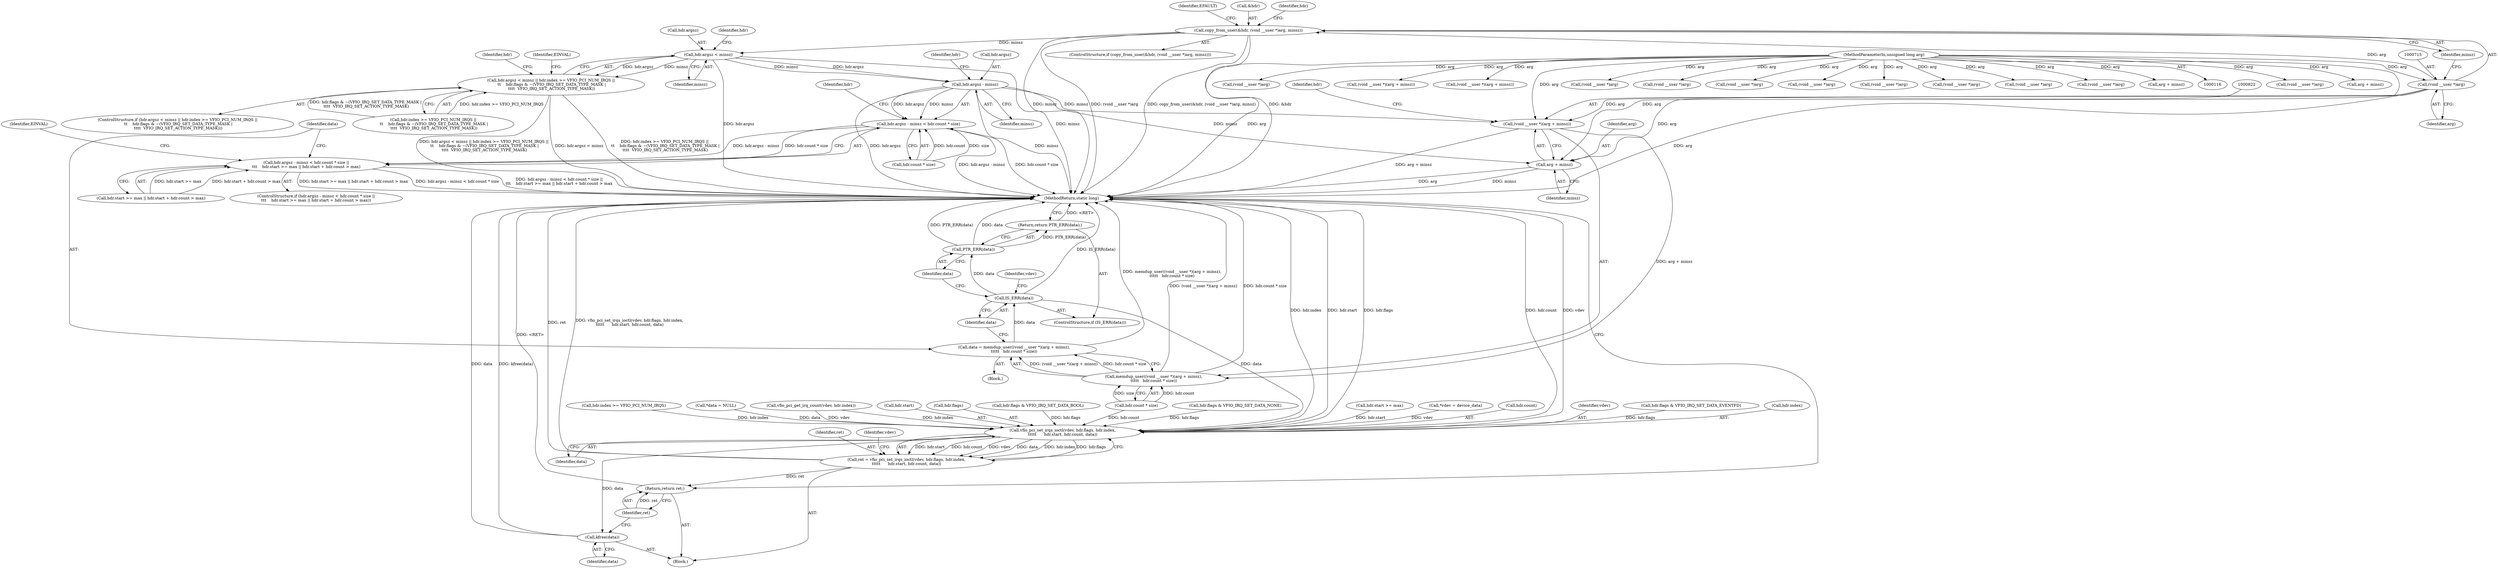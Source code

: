 digraph "0_linux_05692d7005a364add85c6e25a6c4447ce08f913a@API" {
"1000711" [label="(Call,copy_from_user(&hdr, (void __user *)arg, minsz))"];
"1000714" [label="(Call,(void __user *)arg)"];
"1000119" [label="(MethodParameterIn,unsigned long arg)"];
"1000723" [label="(Call,hdr.argsz < minsz)"];
"1000722" [label="(Call,hdr.argsz < minsz || hdr.index >= VFIO_PCI_NUM_IRQS ||\n \t\t    hdr.flags & ~(VFIO_IRQ_SET_DATA_TYPE_MASK |\n \t\t\t\t  VFIO_IRQ_SET_ACTION_TYPE_MASK))"];
"1000790" [label="(Call,hdr.argsz - minsz)"];
"1000789" [label="(Call,hdr.argsz - minsz < hdr.count * size)"];
"1000788" [label="(Call,hdr.argsz - minsz < hdr.count * size ||\n\t\t\t    hdr.start >= max || hdr.start + hdr.count > max)"];
"1000821" [label="(Call,(void __user *)(arg + minsz))"];
"1000820" [label="(Call,memdup_user((void __user *)(arg + minsz),\n\t\t\t\t\t   hdr.count * size))"];
"1000818" [label="(Call,data = memdup_user((void __user *)(arg + minsz),\n\t\t\t\t\t   hdr.count * size))"];
"1000832" [label="(Call,IS_ERR(data))"];
"1000835" [label="(Call,PTR_ERR(data))"];
"1000834" [label="(Return,return PTR_ERR(data);)"];
"1000844" [label="(Call,vfio_pci_set_irqs_ioctl(vdev, hdr.flags, hdr.index,\n\t\t\t\t\t      hdr.start, hdr.count, data))"];
"1000842" [label="(Call,ret = vfio_pci_set_irqs_ioctl(vdev, hdr.flags, hdr.index,\n\t\t\t\t\t      hdr.start, hdr.count, data))"];
"1000866" [label="(Return,return ret;)"];
"1000864" [label="(Call,kfree(data))"];
"1000823" [label="(Call,arg + minsz)"];
"1000801" [label="(Call,hdr.start >= max)"];
"1000752" [label="(Block,)"];
"1000800" [label="(Call,hdr.start >= max || hdr.start + hdr.count > max)"];
"1000817" [label="(Identifier,EINVAL)"];
"1000710" [label="(ControlStructure,if (copy_from_user(&hdr, (void __user *)arg, minsz)))"];
"1000721" [label="(ControlStructure,if (hdr.argsz < minsz || hdr.index >= VFIO_PCI_NUM_IRQS ||\n \t\t    hdr.flags & ~(VFIO_IRQ_SET_DATA_TYPE_MASK |\n \t\t\t\t  VFIO_IRQ_SET_ACTION_TYPE_MASK)))"];
"1000717" [label="(Identifier,minsz)"];
"1000866" [label="(Return,return ret;)"];
"1000716" [label="(Identifier,arg)"];
"1000724" [label="(Call,hdr.argsz)"];
"1000122" [label="(Call,*vdev = device_data)"];
"1000823" [label="(Call,arg + minsz)"];
"1000835" [label="(Call,PTR_ERR(data))"];
"1000212" [label="(Call,(void __user *)arg)"];
"1000714" [label="(Call,(void __user *)arg)"];
"1000722" [label="(Call,hdr.argsz < minsz || hdr.index >= VFIO_PCI_NUM_IRQS ||\n \t\t    hdr.flags & ~(VFIO_IRQ_SET_DATA_TYPE_MASK |\n \t\t\t\t  VFIO_IRQ_SET_ACTION_TYPE_MASK))"];
"1001220" [label="(Call,arg + minsz)"];
"1000749" [label="(Identifier,hdr)"];
"1000818" [label="(Call,data = memdup_user((void __user *)(arg + minsz),\n\t\t\t\t\t   hdr.count * size))"];
"1000842" [label="(Call,ret = vfio_pci_set_irqs_ioctl(vdev, hdr.flags, hdr.index,\n\t\t\t\t\t      hdr.start, hdr.count, data))"];
"1000700" [label="(Block,)"];
"1000824" [label="(Identifier,arg)"];
"1000728" [label="(Call,hdr.index >= VFIO_PCI_NUM_IRQS ||\n \t\t    hdr.flags & ~(VFIO_IRQ_SET_DATA_TYPE_MASK |\n \t\t\t\t  VFIO_IRQ_SET_ACTION_TYPE_MASK))"];
"1000836" [label="(Identifier,data)"];
"1000727" [label="(Identifier,minsz)"];
"1000844" [label="(Call,vfio_pci_set_irqs_ioctl(vdev, hdr.flags, hdr.index,\n\t\t\t\t\t      hdr.start, hdr.count, data))"];
"1000855" [label="(Call,hdr.count)"];
"1001111" [label="(Call,(void __user *)arg)"];
"1000788" [label="(Call,hdr.argsz - minsz < hdr.count * size ||\n\t\t\t    hdr.start >= max || hdr.start + hdr.count > max)"];
"1000790" [label="(Call,hdr.argsz - minsz)"];
"1000720" [label="(Identifier,EFAULT)"];
"1001369" [label="(MethodReturn,static long)"];
"1000845" [label="(Identifier,vdev)"];
"1000789" [label="(Call,hdr.argsz - minsz < hdr.count * size)"];
"1000843" [label="(Identifier,ret)"];
"1001063" [label="(Call,(void __user *)(arg + minsz))"];
"1000774" [label="(Call,hdr.flags & VFIO_IRQ_SET_DATA_EVENTFD)"];
"1000858" [label="(Identifier,data)"];
"1000711" [label="(Call,copy_from_user(&hdr, (void __user *)arg, minsz))"];
"1000862" [label="(Identifier,vdev)"];
"1000723" [label="(Call,hdr.argsz < minsz)"];
"1001218" [label="(Call,(void __user *)(arg + minsz))"];
"1000864" [label="(Call,kfree(data))"];
"1000828" [label="(Identifier,hdr)"];
"1000849" [label="(Call,hdr.index)"];
"1000791" [label="(Call,hdr.argsz)"];
"1000831" [label="(ControlStructure,if (IS_ERR(data)))"];
"1000712" [label="(Call,&hdr)"];
"1000729" [label="(Call,hdr.index >= VFIO_PCI_NUM_IRQS)"];
"1000819" [label="(Identifier,data)"];
"1000703" [label="(Call,*data = NULL)"];
"1000820" [label="(Call,memdup_user((void __user *)(arg + minsz),\n\t\t\t\t\t   hdr.count * size))"];
"1000557" [label="(Call,(void __user *)arg)"];
"1000911" [label="(Call,(void __user *)arg)"];
"1000744" [label="(Identifier,EINVAL)"];
"1000757" [label="(Call,vfio_pci_get_irq_count(vdev, hdr.index))"];
"1000834" [label="(Return,return PTR_ERR(data);)"];
"1000686" [label="(Call,(void __user *)arg)"];
"1000803" [label="(Identifier,hdr)"];
"1000825" [label="(Identifier,minsz)"];
"1000797" [label="(Identifier,hdr)"];
"1000794" [label="(Identifier,minsz)"];
"1000136" [label="(Call,(void __user *)arg)"];
"1000832" [label="(Call,IS_ERR(data))"];
"1000731" [label="(Identifier,hdr)"];
"1000840" [label="(Identifier,vdev)"];
"1000119" [label="(MethodParameterIn,unsigned long arg)"];
"1000852" [label="(Call,hdr.start)"];
"1000867" [label="(Identifier,ret)"];
"1000833" [label="(Identifier,data)"];
"1000865" [label="(Identifier,data)"];
"1000846" [label="(Call,hdr.flags)"];
"1000183" [label="(Call,(void __user *)arg)"];
"1000589" [label="(Call,(void __user *)arg)"];
"1000763" [label="(Call,hdr.flags & VFIO_IRQ_SET_DATA_BOOL)"];
"1001047" [label="(Call,(void __user *)arg)"];
"1000795" [label="(Call,hdr.count * size)"];
"1000609" [label="(Call,(void __user *)arg)"];
"1000787" [label="(ControlStructure,if (hdr.argsz - minsz < hdr.count * size ||\n\t\t\t    hdr.start >= max || hdr.start + hdr.count > max))"];
"1000826" [label="(Call,hdr.count * size)"];
"1001065" [label="(Call,arg + minsz)"];
"1000821" [label="(Call,(void __user *)(arg + minsz))"];
"1000725" [label="(Identifier,hdr)"];
"1000747" [label="(Call,hdr.flags & VFIO_IRQ_SET_DATA_NONE)"];
"1000711" -> "1000710"  [label="AST: "];
"1000711" -> "1000717"  [label="CFG: "];
"1000712" -> "1000711"  [label="AST: "];
"1000714" -> "1000711"  [label="AST: "];
"1000717" -> "1000711"  [label="AST: "];
"1000720" -> "1000711"  [label="CFG: "];
"1000725" -> "1000711"  [label="CFG: "];
"1000711" -> "1001369"  [label="DDG: (void __user *)arg"];
"1000711" -> "1001369"  [label="DDG: copy_from_user(&hdr, (void __user *)arg, minsz)"];
"1000711" -> "1001369"  [label="DDG: &hdr"];
"1000711" -> "1001369"  [label="DDG: minsz"];
"1000714" -> "1000711"  [label="DDG: arg"];
"1000711" -> "1000723"  [label="DDG: minsz"];
"1000714" -> "1000716"  [label="CFG: "];
"1000715" -> "1000714"  [label="AST: "];
"1000716" -> "1000714"  [label="AST: "];
"1000717" -> "1000714"  [label="CFG: "];
"1000714" -> "1001369"  [label="DDG: arg"];
"1000119" -> "1000714"  [label="DDG: arg"];
"1000714" -> "1000821"  [label="DDG: arg"];
"1000714" -> "1000823"  [label="DDG: arg"];
"1000119" -> "1000116"  [label="AST: "];
"1000119" -> "1001369"  [label="DDG: arg"];
"1000119" -> "1000136"  [label="DDG: arg"];
"1000119" -> "1000183"  [label="DDG: arg"];
"1000119" -> "1000212"  [label="DDG: arg"];
"1000119" -> "1000557"  [label="DDG: arg"];
"1000119" -> "1000589"  [label="DDG: arg"];
"1000119" -> "1000609"  [label="DDG: arg"];
"1000119" -> "1000686"  [label="DDG: arg"];
"1000119" -> "1000821"  [label="DDG: arg"];
"1000119" -> "1000823"  [label="DDG: arg"];
"1000119" -> "1000911"  [label="DDG: arg"];
"1000119" -> "1001047"  [label="DDG: arg"];
"1000119" -> "1001063"  [label="DDG: arg"];
"1000119" -> "1001065"  [label="DDG: arg"];
"1000119" -> "1001111"  [label="DDG: arg"];
"1000119" -> "1001218"  [label="DDG: arg"];
"1000119" -> "1001220"  [label="DDG: arg"];
"1000723" -> "1000722"  [label="AST: "];
"1000723" -> "1000727"  [label="CFG: "];
"1000724" -> "1000723"  [label="AST: "];
"1000727" -> "1000723"  [label="AST: "];
"1000731" -> "1000723"  [label="CFG: "];
"1000722" -> "1000723"  [label="CFG: "];
"1000723" -> "1001369"  [label="DDG: hdr.argsz"];
"1000723" -> "1001369"  [label="DDG: minsz"];
"1000723" -> "1000722"  [label="DDG: hdr.argsz"];
"1000723" -> "1000722"  [label="DDG: minsz"];
"1000723" -> "1000790"  [label="DDG: hdr.argsz"];
"1000723" -> "1000790"  [label="DDG: minsz"];
"1000722" -> "1000721"  [label="AST: "];
"1000722" -> "1000728"  [label="CFG: "];
"1000728" -> "1000722"  [label="AST: "];
"1000744" -> "1000722"  [label="CFG: "];
"1000749" -> "1000722"  [label="CFG: "];
"1000722" -> "1001369"  [label="DDG: hdr.argsz < minsz || hdr.index >= VFIO_PCI_NUM_IRQS ||\n \t\t    hdr.flags & ~(VFIO_IRQ_SET_DATA_TYPE_MASK |\n \t\t\t\t  VFIO_IRQ_SET_ACTION_TYPE_MASK)"];
"1000722" -> "1001369"  [label="DDG: hdr.argsz < minsz"];
"1000722" -> "1001369"  [label="DDG: hdr.index >= VFIO_PCI_NUM_IRQS ||\n \t\t    hdr.flags & ~(VFIO_IRQ_SET_DATA_TYPE_MASK |\n \t\t\t\t  VFIO_IRQ_SET_ACTION_TYPE_MASK)"];
"1000728" -> "1000722"  [label="DDG: hdr.index >= VFIO_PCI_NUM_IRQS"];
"1000728" -> "1000722"  [label="DDG: hdr.flags & ~(VFIO_IRQ_SET_DATA_TYPE_MASK |\n \t\t\t\t  VFIO_IRQ_SET_ACTION_TYPE_MASK)"];
"1000790" -> "1000789"  [label="AST: "];
"1000790" -> "1000794"  [label="CFG: "];
"1000791" -> "1000790"  [label="AST: "];
"1000794" -> "1000790"  [label="AST: "];
"1000797" -> "1000790"  [label="CFG: "];
"1000790" -> "1001369"  [label="DDG: hdr.argsz"];
"1000790" -> "1001369"  [label="DDG: minsz"];
"1000790" -> "1000789"  [label="DDG: hdr.argsz"];
"1000790" -> "1000789"  [label="DDG: minsz"];
"1000790" -> "1000821"  [label="DDG: minsz"];
"1000790" -> "1000823"  [label="DDG: minsz"];
"1000789" -> "1000788"  [label="AST: "];
"1000789" -> "1000795"  [label="CFG: "];
"1000795" -> "1000789"  [label="AST: "];
"1000803" -> "1000789"  [label="CFG: "];
"1000788" -> "1000789"  [label="CFG: "];
"1000789" -> "1001369"  [label="DDG: hdr.argsz - minsz"];
"1000789" -> "1001369"  [label="DDG: hdr.count * size"];
"1000789" -> "1000788"  [label="DDG: hdr.argsz - minsz"];
"1000789" -> "1000788"  [label="DDG: hdr.count * size"];
"1000795" -> "1000789"  [label="DDG: hdr.count"];
"1000795" -> "1000789"  [label="DDG: size"];
"1000788" -> "1000787"  [label="AST: "];
"1000788" -> "1000800"  [label="CFG: "];
"1000800" -> "1000788"  [label="AST: "];
"1000817" -> "1000788"  [label="CFG: "];
"1000819" -> "1000788"  [label="CFG: "];
"1000788" -> "1001369"  [label="DDG: hdr.argsz - minsz < hdr.count * size"];
"1000788" -> "1001369"  [label="DDG: hdr.argsz - minsz < hdr.count * size ||\n\t\t\t    hdr.start >= max || hdr.start + hdr.count > max"];
"1000788" -> "1001369"  [label="DDG: hdr.start >= max || hdr.start + hdr.count > max"];
"1000800" -> "1000788"  [label="DDG: hdr.start >= max"];
"1000800" -> "1000788"  [label="DDG: hdr.start + hdr.count > max"];
"1000821" -> "1000820"  [label="AST: "];
"1000821" -> "1000823"  [label="CFG: "];
"1000822" -> "1000821"  [label="AST: "];
"1000823" -> "1000821"  [label="AST: "];
"1000828" -> "1000821"  [label="CFG: "];
"1000821" -> "1001369"  [label="DDG: arg + minsz"];
"1000821" -> "1000820"  [label="DDG: arg + minsz"];
"1000820" -> "1000818"  [label="AST: "];
"1000820" -> "1000826"  [label="CFG: "];
"1000826" -> "1000820"  [label="AST: "];
"1000818" -> "1000820"  [label="CFG: "];
"1000820" -> "1001369"  [label="DDG: hdr.count * size"];
"1000820" -> "1001369"  [label="DDG: (void __user *)(arg + minsz)"];
"1000820" -> "1000818"  [label="DDG: (void __user *)(arg + minsz)"];
"1000820" -> "1000818"  [label="DDG: hdr.count * size"];
"1000826" -> "1000820"  [label="DDG: hdr.count"];
"1000826" -> "1000820"  [label="DDG: size"];
"1000818" -> "1000752"  [label="AST: "];
"1000819" -> "1000818"  [label="AST: "];
"1000833" -> "1000818"  [label="CFG: "];
"1000818" -> "1001369"  [label="DDG: memdup_user((void __user *)(arg + minsz),\n\t\t\t\t\t   hdr.count * size)"];
"1000818" -> "1000832"  [label="DDG: data"];
"1000832" -> "1000831"  [label="AST: "];
"1000832" -> "1000833"  [label="CFG: "];
"1000833" -> "1000832"  [label="AST: "];
"1000836" -> "1000832"  [label="CFG: "];
"1000840" -> "1000832"  [label="CFG: "];
"1000832" -> "1001369"  [label="DDG: IS_ERR(data)"];
"1000832" -> "1000835"  [label="DDG: data"];
"1000832" -> "1000844"  [label="DDG: data"];
"1000835" -> "1000834"  [label="AST: "];
"1000835" -> "1000836"  [label="CFG: "];
"1000836" -> "1000835"  [label="AST: "];
"1000834" -> "1000835"  [label="CFG: "];
"1000835" -> "1001369"  [label="DDG: PTR_ERR(data)"];
"1000835" -> "1001369"  [label="DDG: data"];
"1000835" -> "1000834"  [label="DDG: PTR_ERR(data)"];
"1000834" -> "1000831"  [label="AST: "];
"1001369" -> "1000834"  [label="CFG: "];
"1000834" -> "1001369"  [label="DDG: <RET>"];
"1000844" -> "1000842"  [label="AST: "];
"1000844" -> "1000858"  [label="CFG: "];
"1000845" -> "1000844"  [label="AST: "];
"1000846" -> "1000844"  [label="AST: "];
"1000849" -> "1000844"  [label="AST: "];
"1000852" -> "1000844"  [label="AST: "];
"1000855" -> "1000844"  [label="AST: "];
"1000858" -> "1000844"  [label="AST: "];
"1000842" -> "1000844"  [label="CFG: "];
"1000844" -> "1001369"  [label="DDG: hdr.index"];
"1000844" -> "1001369"  [label="DDG: hdr.start"];
"1000844" -> "1001369"  [label="DDG: hdr.flags"];
"1000844" -> "1001369"  [label="DDG: hdr.count"];
"1000844" -> "1001369"  [label="DDG: vdev"];
"1000844" -> "1000842"  [label="DDG: hdr.start"];
"1000844" -> "1000842"  [label="DDG: hdr.count"];
"1000844" -> "1000842"  [label="DDG: vdev"];
"1000844" -> "1000842"  [label="DDG: data"];
"1000844" -> "1000842"  [label="DDG: hdr.index"];
"1000844" -> "1000842"  [label="DDG: hdr.flags"];
"1000757" -> "1000844"  [label="DDG: vdev"];
"1000757" -> "1000844"  [label="DDG: hdr.index"];
"1000122" -> "1000844"  [label="DDG: vdev"];
"1000747" -> "1000844"  [label="DDG: hdr.flags"];
"1000763" -> "1000844"  [label="DDG: hdr.flags"];
"1000774" -> "1000844"  [label="DDG: hdr.flags"];
"1000729" -> "1000844"  [label="DDG: hdr.index"];
"1000801" -> "1000844"  [label="DDG: hdr.start"];
"1000826" -> "1000844"  [label="DDG: hdr.count"];
"1000703" -> "1000844"  [label="DDG: data"];
"1000844" -> "1000864"  [label="DDG: data"];
"1000842" -> "1000700"  [label="AST: "];
"1000843" -> "1000842"  [label="AST: "];
"1000862" -> "1000842"  [label="CFG: "];
"1000842" -> "1001369"  [label="DDG: ret"];
"1000842" -> "1001369"  [label="DDG: vfio_pci_set_irqs_ioctl(vdev, hdr.flags, hdr.index,\n\t\t\t\t\t      hdr.start, hdr.count, data)"];
"1000842" -> "1000866"  [label="DDG: ret"];
"1000866" -> "1000700"  [label="AST: "];
"1000866" -> "1000867"  [label="CFG: "];
"1000867" -> "1000866"  [label="AST: "];
"1001369" -> "1000866"  [label="CFG: "];
"1000866" -> "1001369"  [label="DDG: <RET>"];
"1000867" -> "1000866"  [label="DDG: ret"];
"1000864" -> "1000700"  [label="AST: "];
"1000864" -> "1000865"  [label="CFG: "];
"1000865" -> "1000864"  [label="AST: "];
"1000867" -> "1000864"  [label="CFG: "];
"1000864" -> "1001369"  [label="DDG: data"];
"1000864" -> "1001369"  [label="DDG: kfree(data)"];
"1000823" -> "1000825"  [label="CFG: "];
"1000824" -> "1000823"  [label="AST: "];
"1000825" -> "1000823"  [label="AST: "];
"1000823" -> "1001369"  [label="DDG: arg"];
"1000823" -> "1001369"  [label="DDG: minsz"];
}
